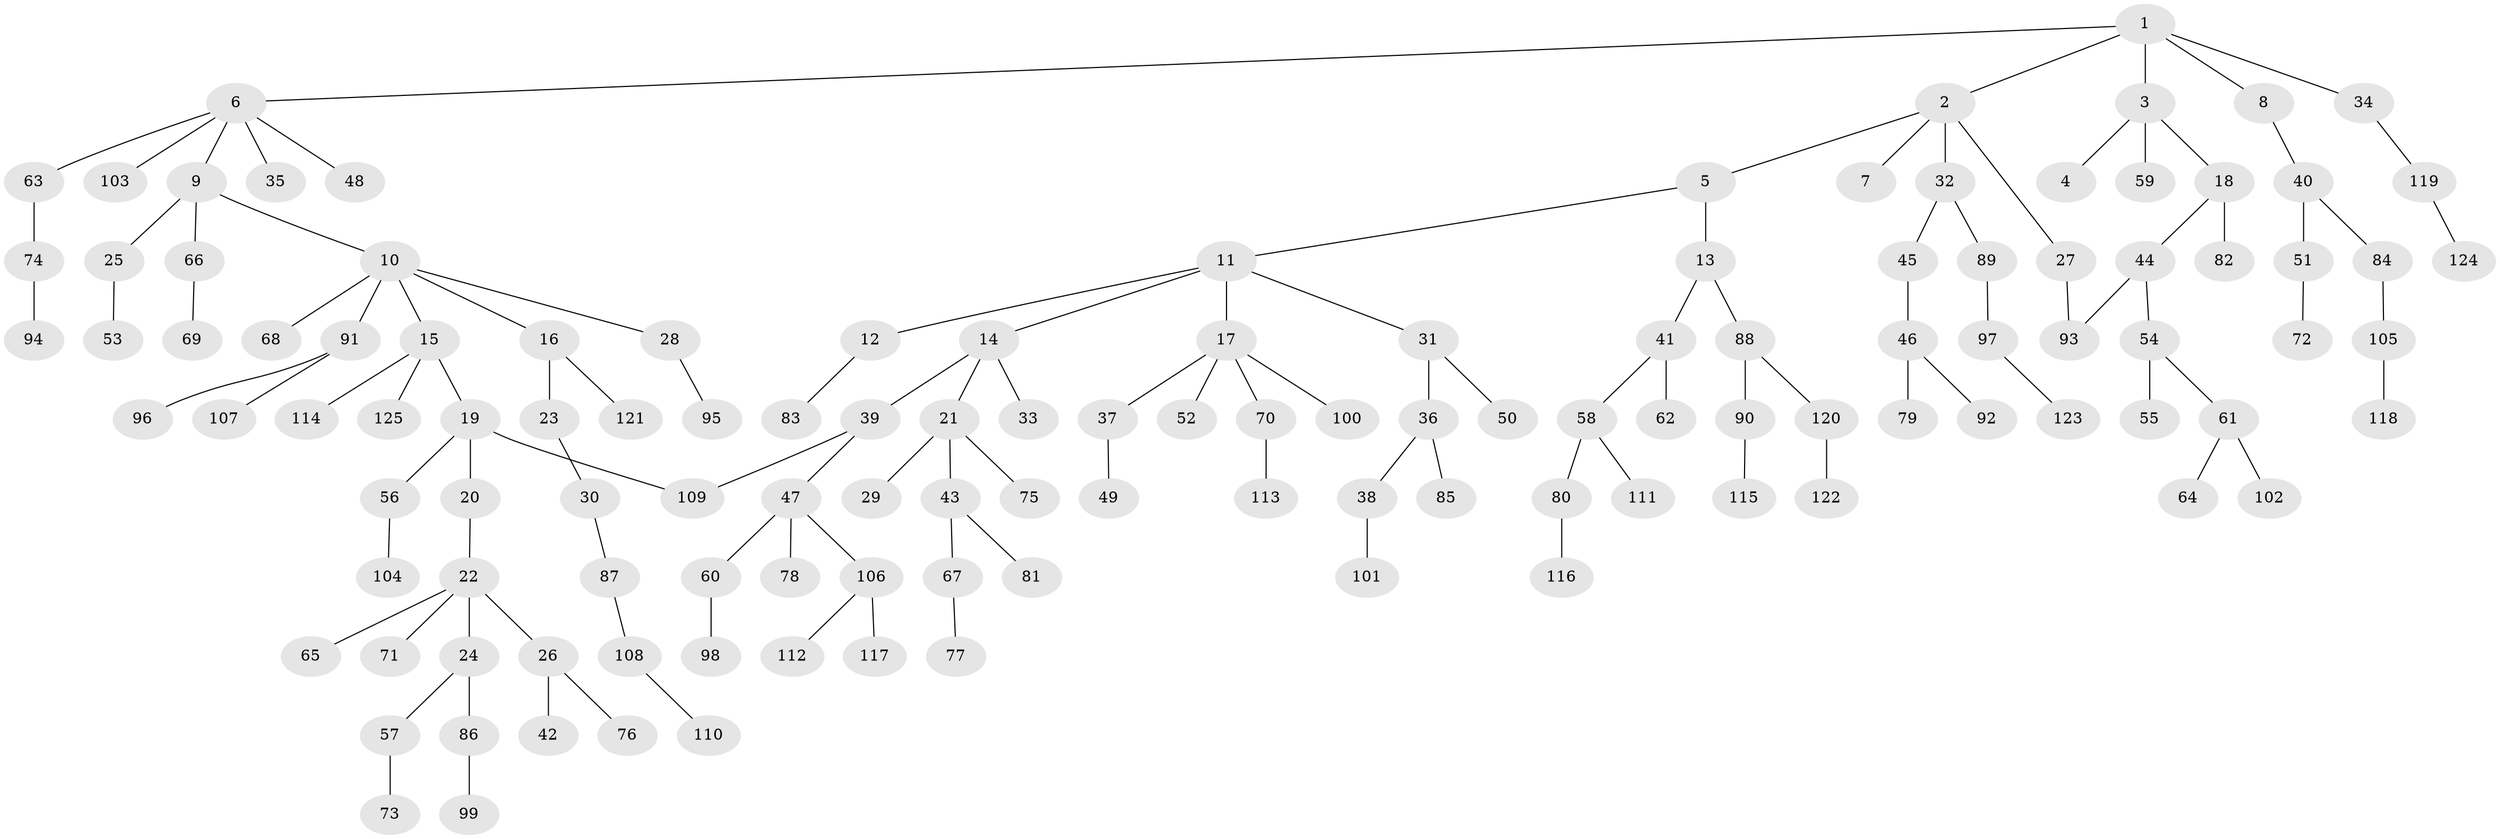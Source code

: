 // coarse degree distribution, {17: 0.02702702702702703, 1: 0.6756756756756757, 6: 0.02702702702702703, 4: 0.08108108108108109, 2: 0.13513513513513514, 3: 0.05405405405405406}
// Generated by graph-tools (version 1.1) at 2025/16/03/04/25 18:16:56]
// undirected, 125 vertices, 126 edges
graph export_dot {
graph [start="1"]
  node [color=gray90,style=filled];
  1;
  2;
  3;
  4;
  5;
  6;
  7;
  8;
  9;
  10;
  11;
  12;
  13;
  14;
  15;
  16;
  17;
  18;
  19;
  20;
  21;
  22;
  23;
  24;
  25;
  26;
  27;
  28;
  29;
  30;
  31;
  32;
  33;
  34;
  35;
  36;
  37;
  38;
  39;
  40;
  41;
  42;
  43;
  44;
  45;
  46;
  47;
  48;
  49;
  50;
  51;
  52;
  53;
  54;
  55;
  56;
  57;
  58;
  59;
  60;
  61;
  62;
  63;
  64;
  65;
  66;
  67;
  68;
  69;
  70;
  71;
  72;
  73;
  74;
  75;
  76;
  77;
  78;
  79;
  80;
  81;
  82;
  83;
  84;
  85;
  86;
  87;
  88;
  89;
  90;
  91;
  92;
  93;
  94;
  95;
  96;
  97;
  98;
  99;
  100;
  101;
  102;
  103;
  104;
  105;
  106;
  107;
  108;
  109;
  110;
  111;
  112;
  113;
  114;
  115;
  116;
  117;
  118;
  119;
  120;
  121;
  122;
  123;
  124;
  125;
  1 -- 2;
  1 -- 3;
  1 -- 6;
  1 -- 8;
  1 -- 34;
  2 -- 5;
  2 -- 7;
  2 -- 27;
  2 -- 32;
  3 -- 4;
  3 -- 18;
  3 -- 59;
  5 -- 11;
  5 -- 13;
  6 -- 9;
  6 -- 35;
  6 -- 48;
  6 -- 63;
  6 -- 103;
  8 -- 40;
  9 -- 10;
  9 -- 25;
  9 -- 66;
  10 -- 15;
  10 -- 16;
  10 -- 28;
  10 -- 68;
  10 -- 91;
  11 -- 12;
  11 -- 14;
  11 -- 17;
  11 -- 31;
  12 -- 83;
  13 -- 41;
  13 -- 88;
  14 -- 21;
  14 -- 33;
  14 -- 39;
  15 -- 19;
  15 -- 114;
  15 -- 125;
  16 -- 23;
  16 -- 121;
  17 -- 37;
  17 -- 52;
  17 -- 70;
  17 -- 100;
  18 -- 44;
  18 -- 82;
  19 -- 20;
  19 -- 56;
  19 -- 109;
  20 -- 22;
  21 -- 29;
  21 -- 43;
  21 -- 75;
  22 -- 24;
  22 -- 26;
  22 -- 65;
  22 -- 71;
  23 -- 30;
  24 -- 57;
  24 -- 86;
  25 -- 53;
  26 -- 42;
  26 -- 76;
  27 -- 93;
  28 -- 95;
  30 -- 87;
  31 -- 36;
  31 -- 50;
  32 -- 45;
  32 -- 89;
  34 -- 119;
  36 -- 38;
  36 -- 85;
  37 -- 49;
  38 -- 101;
  39 -- 47;
  39 -- 109;
  40 -- 51;
  40 -- 84;
  41 -- 58;
  41 -- 62;
  43 -- 67;
  43 -- 81;
  44 -- 54;
  44 -- 93;
  45 -- 46;
  46 -- 79;
  46 -- 92;
  47 -- 60;
  47 -- 78;
  47 -- 106;
  51 -- 72;
  54 -- 55;
  54 -- 61;
  56 -- 104;
  57 -- 73;
  58 -- 80;
  58 -- 111;
  60 -- 98;
  61 -- 64;
  61 -- 102;
  63 -- 74;
  66 -- 69;
  67 -- 77;
  70 -- 113;
  74 -- 94;
  80 -- 116;
  84 -- 105;
  86 -- 99;
  87 -- 108;
  88 -- 90;
  88 -- 120;
  89 -- 97;
  90 -- 115;
  91 -- 96;
  91 -- 107;
  97 -- 123;
  105 -- 118;
  106 -- 112;
  106 -- 117;
  108 -- 110;
  119 -- 124;
  120 -- 122;
}
